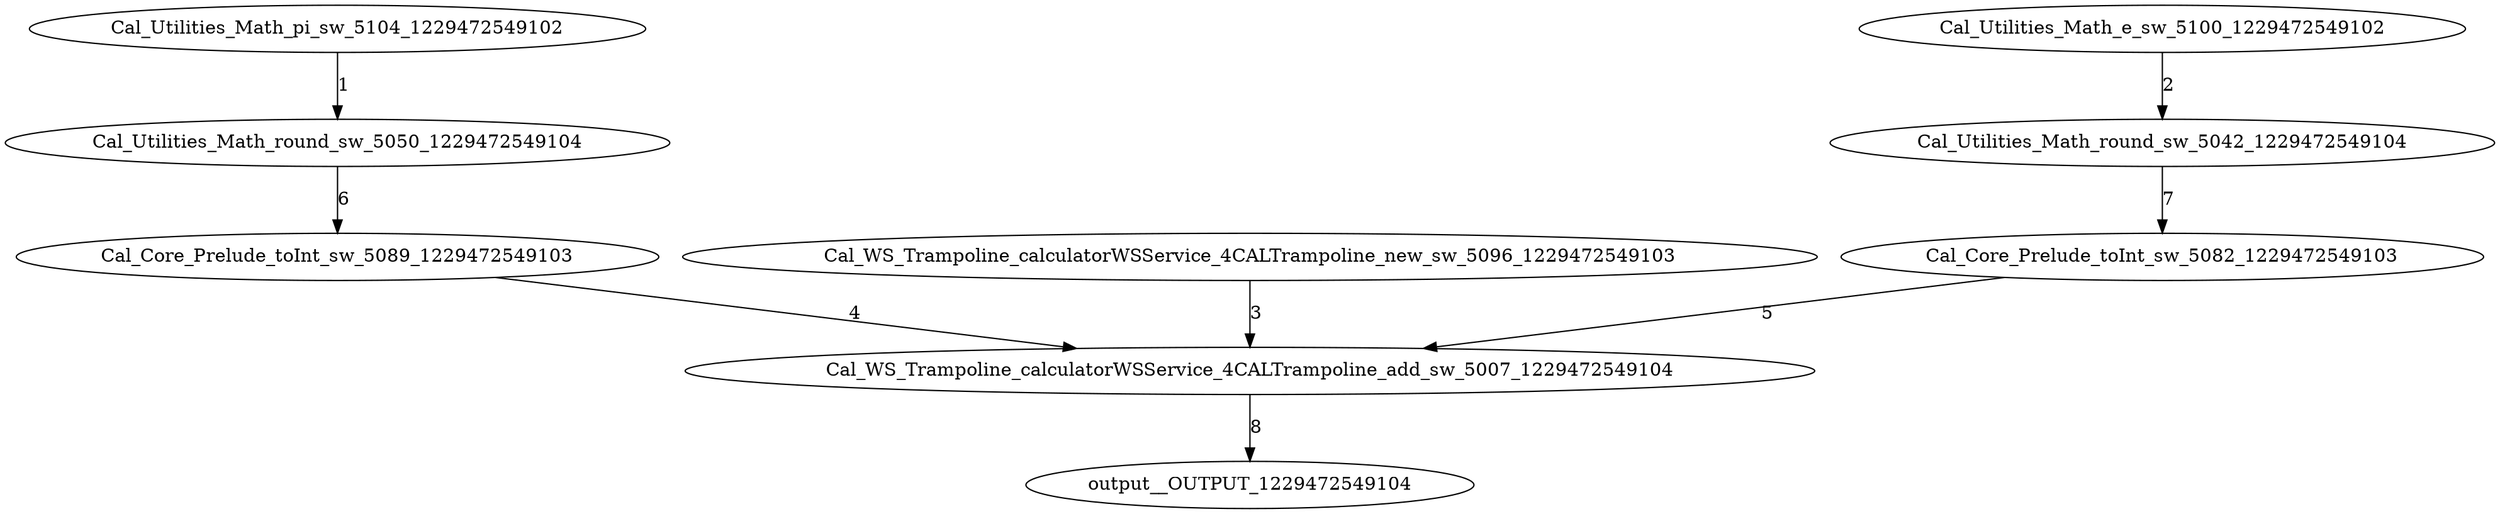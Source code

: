digraph G {
  Cal_Utilities_Math_pi_sw_5104_1229472549102 [label = "Cal_Utilities_Math_pi_sw_5104_1229472549102"];
  Cal_Utilities_Math_e_sw_5100_1229472549102 [label = "Cal_Utilities_Math_e_sw_5100_1229472549102"];
  Cal_WS_Trampoline_calculatorWSService_4CALTrampoline_new_sw_5096_1229472549102 [label = "Cal_WS_Trampoline_calculatorWSService_4CALTrampoline_new_sw_5096_1229472549103"];
  Cal_Core_Prelude_toInt_sw_5089_1229472549103 [label = "Cal_Core_Prelude_toInt_sw_5089_1229472549103"];
  Cal_Core_Prelude_toInt_sw_5082_1229472549103 [label = "Cal_Core_Prelude_toInt_sw_5082_1229472549103"];
  Cal_Utilities_Math_round_sw_5050_1229472549104 [label = "Cal_Utilities_Math_round_sw_5050_1229472549104"];
  Cal_Utilities_Math_round_sw_5042_1229472549104 [label = "Cal_Utilities_Math_round_sw_5042_1229472549104"];
  output__OUTPUT_1229472549104 [label = "output__OUTPUT_1229472549104"];
  Cal_WS_Trampoline_calculatorWSService_4CALTrampoline_add_sw_5007_1229472549104 [label = "Cal_WS_Trampoline_calculatorWSService_4CALTrampoline_add_sw_5007_1229472549104"];
  Cal_Utilities_Math_pi_sw_5104_1229472549102 -> Cal_Utilities_Math_round_sw_5050_1229472549104 [label = "1"];
  Cal_Utilities_Math_e_sw_5100_1229472549102 -> Cal_Utilities_Math_round_sw_5042_1229472549104 [label = "2"];
  Cal_WS_Trampoline_calculatorWSService_4CALTrampoline_new_sw_5096_1229472549102 -> Cal_WS_Trampoline_calculatorWSService_4CALTrampoline_add_sw_5007_1229472549104 [label = "3"];
  Cal_Core_Prelude_toInt_sw_5089_1229472549103 -> Cal_WS_Trampoline_calculatorWSService_4CALTrampoline_add_sw_5007_1229472549104 [label = "4"];
  Cal_Core_Prelude_toInt_sw_5082_1229472549103 -> Cal_WS_Trampoline_calculatorWSService_4CALTrampoline_add_sw_5007_1229472549104 [label = "5"];
  Cal_Utilities_Math_round_sw_5050_1229472549104 -> Cal_Core_Prelude_toInt_sw_5089_1229472549103 [label = "6"];
  Cal_Utilities_Math_round_sw_5042_1229472549104 -> Cal_Core_Prelude_toInt_sw_5082_1229472549103 [label = "7"];
  Cal_WS_Trampoline_calculatorWSService_4CALTrampoline_add_sw_5007_1229472549104 -> output__OUTPUT_1229472549104 [label = "8"];
}
